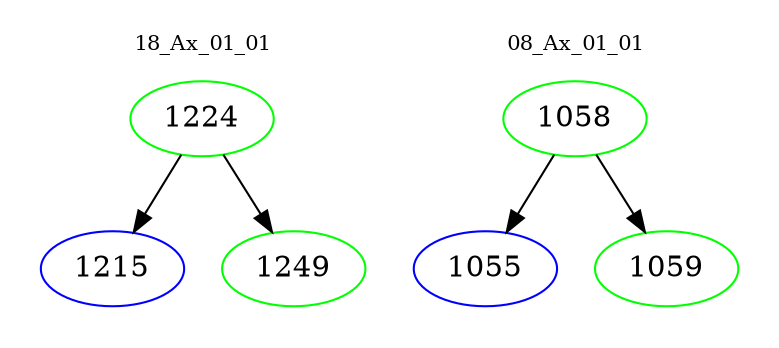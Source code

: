 digraph{
subgraph cluster_0 {
color = white
label = "18_Ax_01_01";
fontsize=10;
T0_1224 [label="1224", color="green"]
T0_1224 -> T0_1215 [color="black"]
T0_1215 [label="1215", color="blue"]
T0_1224 -> T0_1249 [color="black"]
T0_1249 [label="1249", color="green"]
}
subgraph cluster_1 {
color = white
label = "08_Ax_01_01";
fontsize=10;
T1_1058 [label="1058", color="green"]
T1_1058 -> T1_1055 [color="black"]
T1_1055 [label="1055", color="blue"]
T1_1058 -> T1_1059 [color="black"]
T1_1059 [label="1059", color="green"]
}
}
